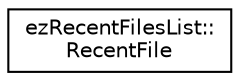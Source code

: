 digraph "Graphical Class Hierarchy"
{
 // LATEX_PDF_SIZE
  edge [fontname="Helvetica",fontsize="10",labelfontname="Helvetica",labelfontsize="10"];
  node [fontname="Helvetica",fontsize="10",shape=record];
  rankdir="LR";
  Node0 [label="ezRecentFilesList::\lRecentFile",height=0.2,width=0.4,color="black", fillcolor="white", style="filled",URL="$dd/d22/structez_recent_files_list_1_1_recent_file.htm",tooltip="Struct that defines the file and container window of the recent file list."];
}
